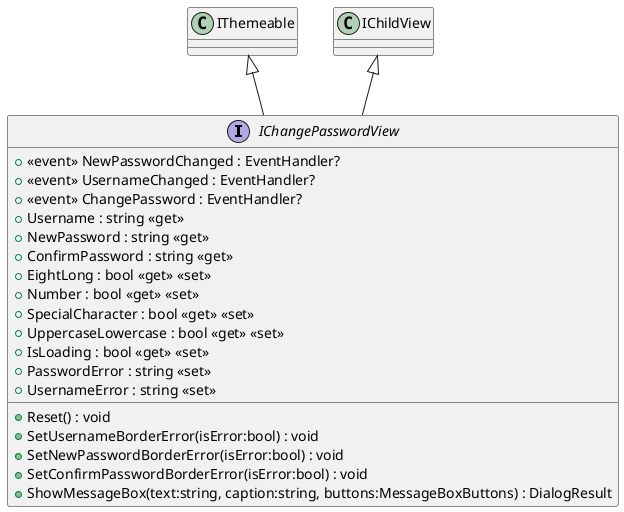 @startuml
interface IChangePasswordView {
    +  <<event>> NewPasswordChanged : EventHandler? 
    +  <<event>> UsernameChanged : EventHandler? 
    +  <<event>> ChangePassword : EventHandler? 
    + Username : string <<get>>
    + NewPassword : string <<get>>
    + ConfirmPassword : string <<get>>
    + Reset() : void
    + SetUsernameBorderError(isError:bool) : void
    + SetNewPasswordBorderError(isError:bool) : void
    + SetConfirmPasswordBorderError(isError:bool) : void
    + EightLong : bool <<get>> <<set>>
    + Number : bool <<get>> <<set>>
    + SpecialCharacter : bool <<get>> <<set>>
    + UppercaseLowercase : bool <<get>> <<set>>
    + IsLoading : bool <<get>> <<set>>
    + PasswordError : string <<set>>
    + UsernameError : string <<set>>
    + ShowMessageBox(text:string, caption:string, buttons:MessageBoxButtons) : DialogResult
}
IThemeable <|-- IChangePasswordView
IChildView <|-- IChangePasswordView
@enduml
